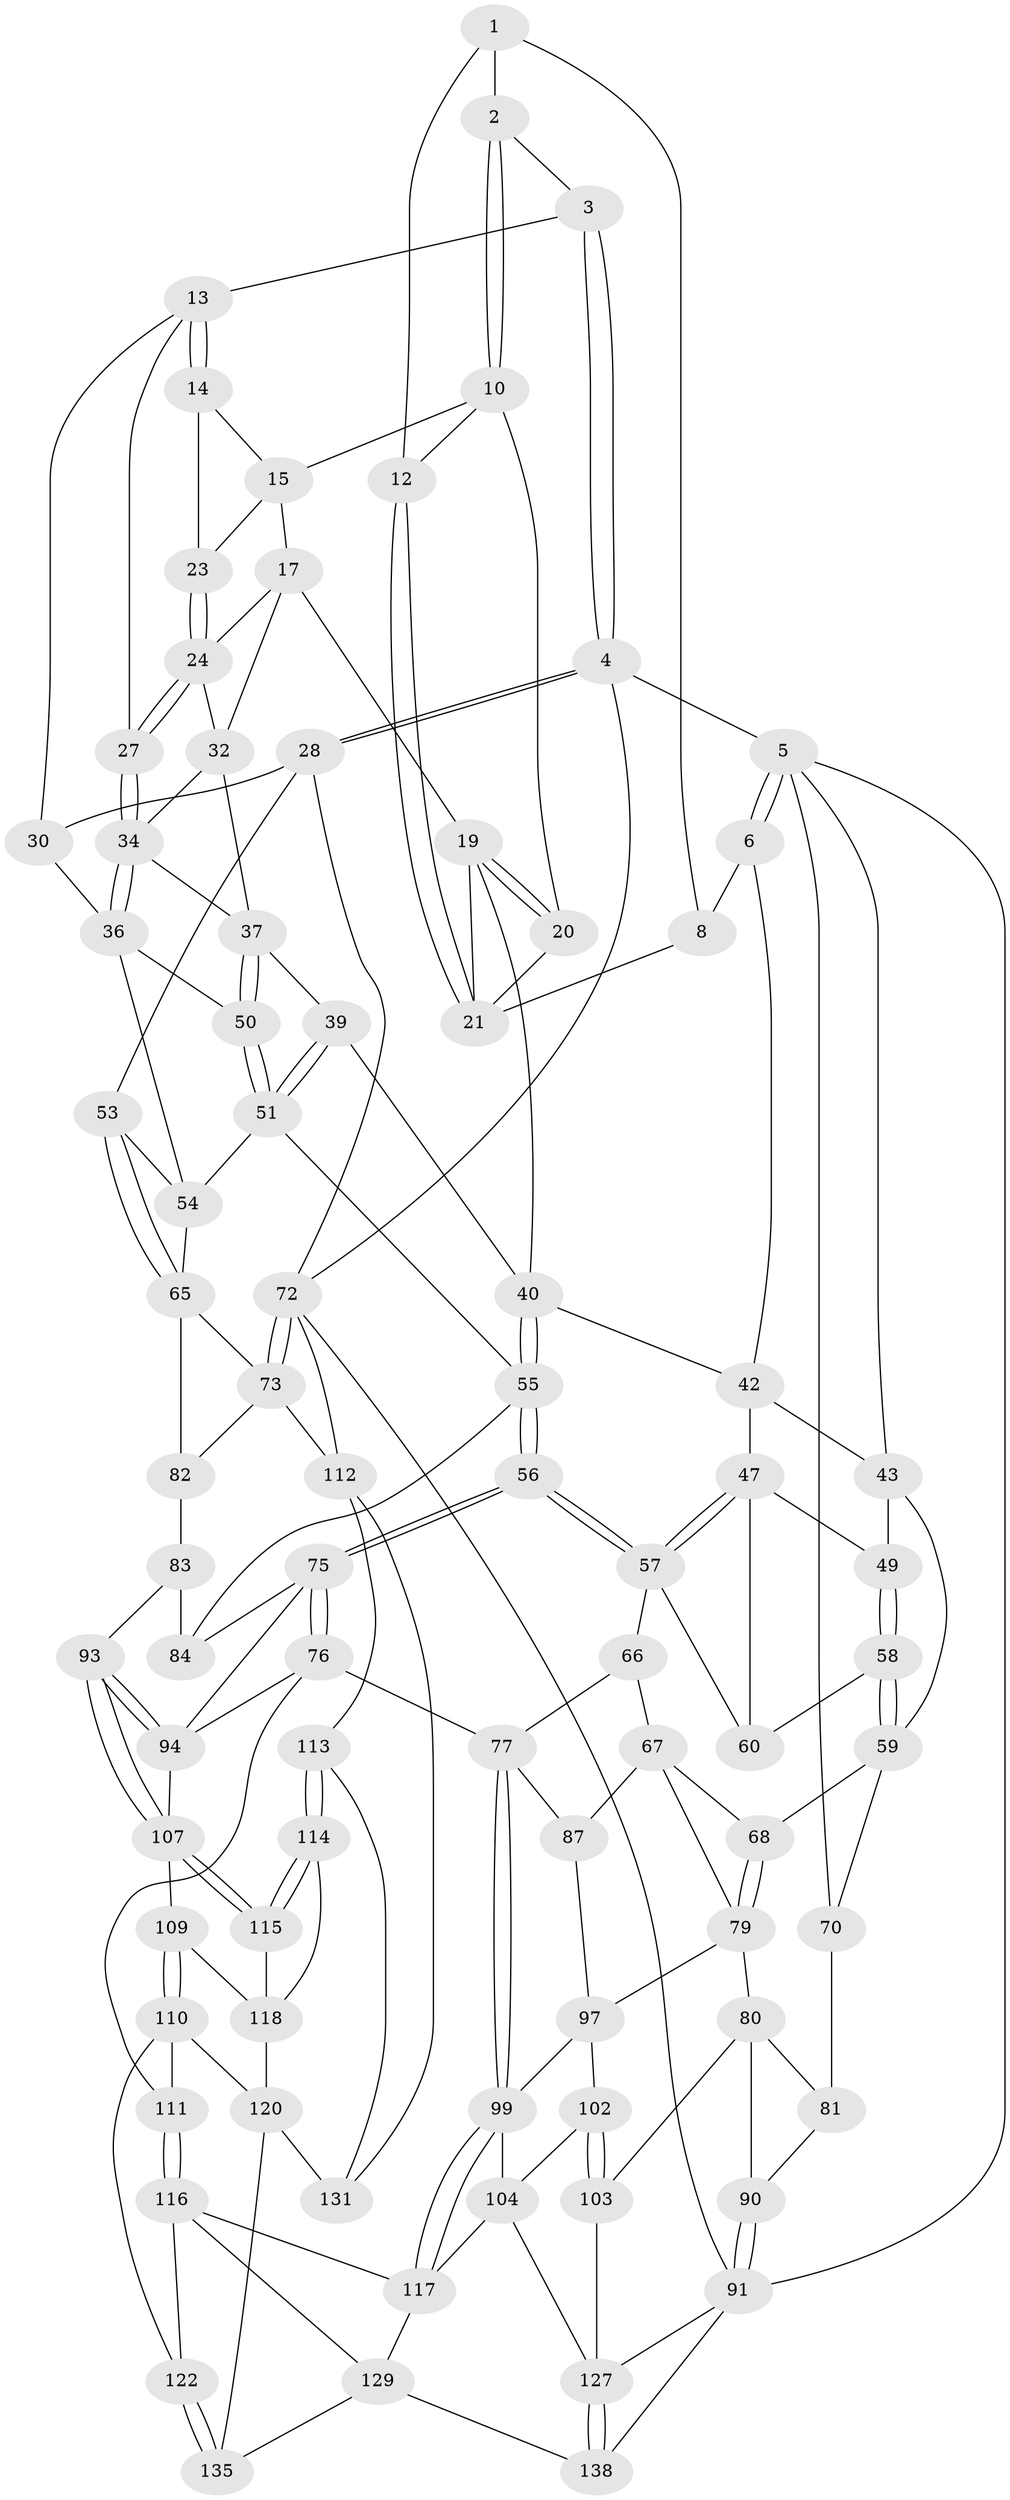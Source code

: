 // original degree distribution, {3: 0.014492753623188406, 4: 0.2318840579710145, 6: 0.21739130434782608, 5: 0.5362318840579711}
// Generated by graph-tools (version 1.1) at 2025/11/02/27/25 16:11:54]
// undirected, 85 vertices, 190 edges
graph export_dot {
graph [start="1"]
  node [color=gray90,style=filled];
  1 [pos="+0.42838729433486117+0",super="+7"];
  2 [pos="+0.6453443191657074+0"];
  3 [pos="+0.9409689590426175+0"];
  4 [pos="+1+0"];
  5 [pos="+0+0",super="+45"];
  6 [pos="+0.12467497469513285+0",super="+9"];
  8 [pos="+0.3050055827068282+0.10416713343433796"];
  10 [pos="+0.647831012591108+0",super="+11"];
  12 [pos="+0.42300169236096735+0.05630783048643966"];
  13 [pos="+0.8702735914623936+0.10458533579587904",super="+26"];
  14 [pos="+0.8003030771936611+0.09546191549779476"];
  15 [pos="+0.6868604070788646+0",super="+16"];
  17 [pos="+0.6650525034135187+0.1295632397846908",super="+18"];
  19 [pos="+0.6017749252307938+0.18118755379673282",super="+31"];
  20 [pos="+0.552981088421327+0.10202005855797937"];
  21 [pos="+0.4447569925762502+0.14554971111668435",super="+22"];
  23 [pos="+0.7559387947323155+0.1486211437832894"];
  24 [pos="+0.7622456884353613+0.1879522847029927",super="+25"];
  27 [pos="+0.7946773000669066+0.2007462190791479"];
  28 [pos="+1+0.21901071904222866",super="+29"];
  30 [pos="+0.9794043906302572+0.19389331954808256"];
  32 [pos="+0.7043735394740475+0.22019200117076487",super="+33"];
  34 [pos="+0.8161387780622906+0.2707471834791694",super="+35"];
  36 [pos="+0.8163724379811348+0.27117746034123696",super="+52"];
  37 [pos="+0.7370064695401178+0.2992395382876938",super="+38"];
  39 [pos="+0.6187058869882014+0.3040817226111785"];
  40 [pos="+0.6178043952106533+0.3044382488088263",super="+41"];
  42 [pos="+0.17119804893333992+0.13701020071538242",super="+46"];
  43 [pos="+0.16771924895625884+0.14359504531892867",super="+44"];
  47 [pos="+0.42185791557094277+0.25888802439029235",super="+48"];
  49 [pos="+0.20090471928722642+0.25270895442604335"];
  50 [pos="+0.7447300014395403+0.3186848126047052"];
  51 [pos="+0.7068506562242272+0.3790224569402892",super="+62"];
  53 [pos="+0.9819360672007843+0.31709392578073536"];
  54 [pos="+0.8397974329998291+0.3154289954283644",super="+61"];
  55 [pos="+0.4841843098434007+0.4371182098410366",super="+64"];
  56 [pos="+0.47607537617620227+0.4381302984089529"];
  57 [pos="+0.42982188916631464+0.4089993672738366",super="+63"];
  58 [pos="+0.19933328244873913+0.33297672850937743"];
  59 [pos="+0.1811457600075298+0.3557265810203331",super="+69"];
  60 [pos="+0.24718462814224126+0.3471312009671179"];
  65 [pos="+0.8486584475663738+0.4863031911231322",super="+74"];
  66 [pos="+0.3307699290467904+0.47545872356419044"];
  67 [pos="+0.1812003180051569+0.49244294413023626",super="+88"];
  68 [pos="+0.1761801596728355+0.4910991387527635"];
  70 [pos="+0.05781569778436188+0.4484315988587757",super="+71"];
  72 [pos="+1+0.6859491068539313",super="+133"];
  73 [pos="+1+0.6853810429897731",super="+96"];
  75 [pos="+0.4677909294249306+0.6561655589479994",super="+85"];
  76 [pos="+0.43765997563142855+0.68578146919368",super="+106"];
  77 [pos="+0.40437983113811465+0.6910806338386299",super="+78"];
  79 [pos="+0.12499295829884628+0.6426661532411151",super="+89"];
  80 [pos="+0.06848244812275035+0.6431142107384609",super="+101"];
  81 [pos="+0.03973901800967021+0.5474587210944147",super="+86"];
  82 [pos="+0.8414945370286618+0.5310511233885058",super="+95"];
  83 [pos="+0.7142063321731414+0.5588761393095986",super="+92"];
  84 [pos="+0.6542413655161703+0.5532167151726001"];
  87 [pos="+0.3216784456268664+0.6278175521810211"];
  90 [pos="+0+0.785697390887621"];
  91 [pos="+0+1",super="+136"];
  93 [pos="+0.6761414100075975+0.7324694383423528"];
  94 [pos="+0.6693399682120782+0.727658298970577",super="+105"];
  97 [pos="+0.2052389920833831+0.666126993064771",super="+98"];
  99 [pos="+0.32595167129045427+0.7882183494609577",super="+100"];
  102 [pos="+0.14559722830270924+0.7542865077708232"];
  103 [pos="+0.002919769704436125+0.8485528831985333"];
  104 [pos="+0.2456289456119025+0.8262526950294669",super="+126"];
  107 [pos="+0.6359408585064971+0.8033599009230812",super="+108"];
  109 [pos="+0.569636429967162+0.8470222732836021"];
  110 [pos="+0.508607602217237+0.8515405053691827",super="+121"];
  111 [pos="+0.4911440002987777+0.8374718235522975"];
  112 [pos="+0.787940454594864+0.873161802214722",super="+134"];
  113 [pos="+0.7268864772172401+0.9122012314632078",super="+130"];
  114 [pos="+0.6474129777344227+0.8709269203299772",super="+124"];
  115 [pos="+0.6282827721017411+0.8497237384971248"];
  116 [pos="+0.42493365050888315+0.8938274824000244",super="+123"];
  117 [pos="+0.3627043494093245+0.8482217877906612",super="+125"];
  118 [pos="+0.5877751706440485+0.8558406623718665",super="+119"];
  120 [pos="+0.5343316766461372+0.9403520080784655",super="+132"];
  122 [pos="+0.4995118244055058+0.9462955428690715"];
  127 [pos="+0.12673020765561688+0.9277479174937423",super="+128"];
  129 [pos="+0.3476911873715319+1",super="+137"];
  131 [pos="+0.6725450694442142+1"];
  135 [pos="+0.49767721028486117+1"];
  138 [pos="+0.1276704488140186+1"];
  1 -- 2;
  1 -- 8;
  1 -- 12;
  2 -- 3;
  2 -- 10;
  2 -- 10;
  3 -- 4;
  3 -- 4;
  3 -- 13;
  4 -- 5;
  4 -- 28;
  4 -- 28;
  4 -- 72;
  5 -- 6;
  5 -- 6;
  5 -- 91;
  5 -- 43;
  5 -- 70;
  6 -- 8;
  6 -- 42;
  8 -- 21;
  10 -- 15;
  10 -- 12;
  10 -- 20;
  12 -- 21;
  12 -- 21;
  13 -- 14;
  13 -- 14;
  13 -- 27;
  13 -- 30;
  14 -- 15;
  14 -- 23;
  15 -- 17;
  15 -- 23;
  17 -- 32;
  17 -- 19;
  17 -- 24;
  19 -- 20;
  19 -- 20;
  19 -- 40;
  19 -- 21;
  20 -- 21;
  23 -- 24;
  23 -- 24;
  24 -- 27;
  24 -- 27;
  24 -- 32;
  27 -- 34;
  27 -- 34;
  28 -- 72;
  28 -- 53;
  28 -- 30;
  30 -- 36;
  32 -- 34;
  32 -- 37;
  34 -- 36;
  34 -- 36;
  34 -- 37;
  36 -- 50;
  36 -- 54;
  37 -- 50;
  37 -- 50;
  37 -- 39;
  39 -- 40;
  39 -- 51;
  39 -- 51;
  40 -- 55;
  40 -- 55;
  40 -- 42;
  42 -- 43;
  42 -- 47;
  43 -- 49;
  43 -- 59;
  47 -- 57;
  47 -- 57;
  47 -- 49;
  47 -- 60;
  49 -- 58;
  49 -- 58;
  50 -- 51;
  50 -- 51;
  51 -- 55;
  51 -- 54;
  53 -- 54;
  53 -- 65;
  53 -- 65;
  54 -- 65;
  55 -- 56;
  55 -- 56;
  55 -- 84;
  56 -- 57;
  56 -- 57;
  56 -- 75;
  56 -- 75;
  57 -- 66;
  57 -- 60;
  58 -- 59;
  58 -- 59;
  58 -- 60;
  59 -- 68;
  59 -- 70;
  65 -- 73;
  65 -- 82;
  66 -- 67;
  66 -- 77;
  67 -- 68;
  67 -- 79;
  67 -- 87;
  68 -- 79;
  68 -- 79;
  70 -- 81 [weight=2];
  72 -- 73;
  72 -- 73;
  72 -- 91;
  72 -- 112;
  73 -- 112;
  73 -- 82;
  75 -- 76;
  75 -- 76;
  75 -- 84;
  75 -- 94;
  76 -- 77;
  76 -- 94;
  76 -- 111;
  77 -- 99;
  77 -- 99;
  77 -- 87;
  79 -- 80;
  79 -- 97;
  80 -- 81;
  80 -- 90;
  80 -- 103;
  81 -- 90;
  82 -- 83 [weight=2];
  83 -- 84;
  83 -- 93;
  87 -- 97;
  90 -- 91;
  90 -- 91;
  91 -- 138;
  91 -- 127;
  93 -- 94;
  93 -- 94;
  93 -- 107;
  93 -- 107;
  94 -- 107;
  97 -- 102;
  97 -- 99;
  99 -- 117;
  99 -- 117;
  99 -- 104;
  102 -- 103;
  102 -- 103;
  102 -- 104;
  103 -- 127;
  104 -- 127;
  104 -- 117;
  107 -- 115;
  107 -- 115;
  107 -- 109;
  109 -- 110;
  109 -- 110;
  109 -- 118;
  110 -- 111;
  110 -- 120;
  110 -- 122;
  111 -- 116;
  111 -- 116;
  112 -- 113;
  112 -- 131;
  113 -- 114 [weight=2];
  113 -- 114;
  113 -- 131;
  114 -- 115;
  114 -- 115;
  114 -- 118;
  115 -- 118;
  116 -- 117;
  116 -- 129;
  116 -- 122;
  117 -- 129;
  118 -- 120;
  120 -- 131;
  120 -- 135;
  122 -- 135;
  122 -- 135;
  127 -- 138;
  127 -- 138;
  129 -- 138;
  129 -- 135;
}
